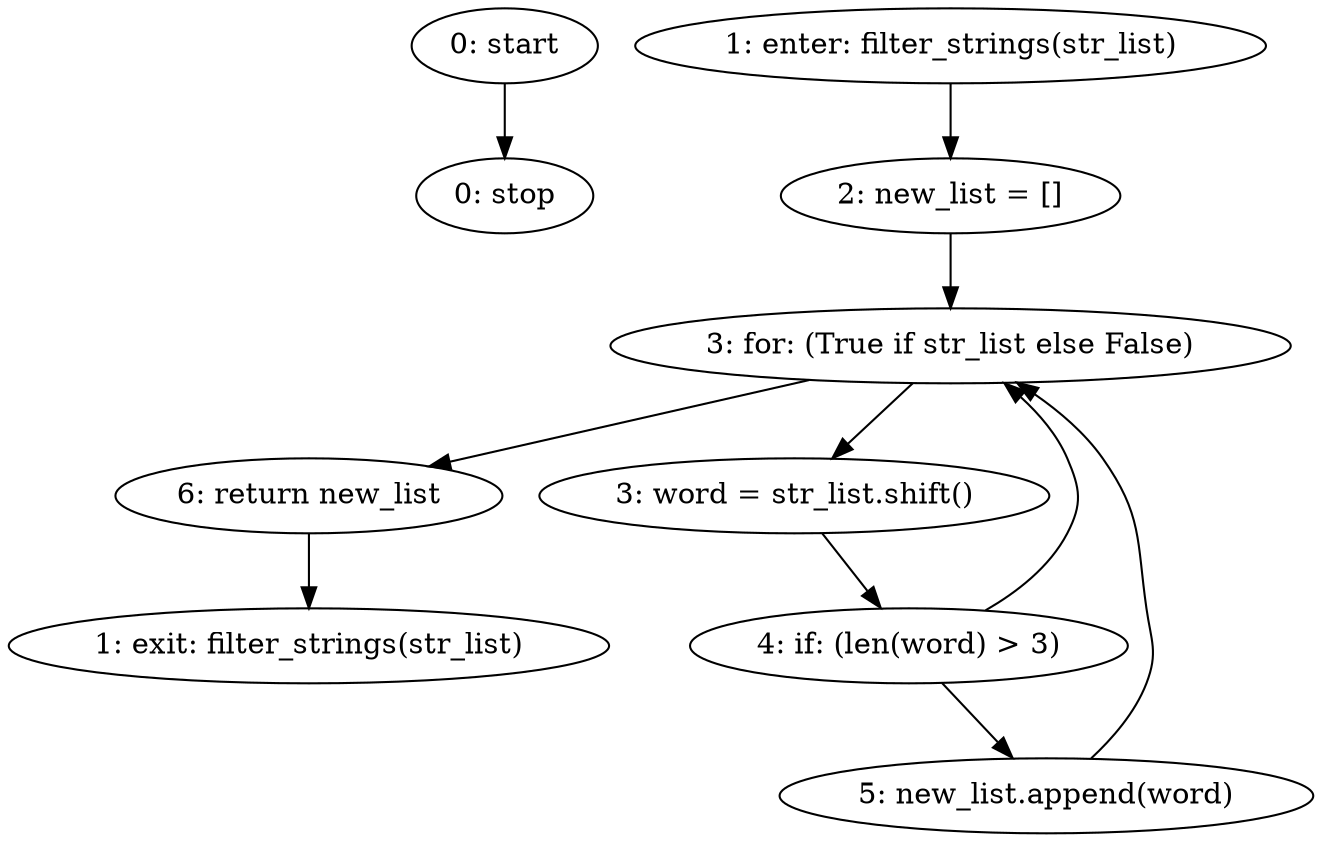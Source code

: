 strict digraph "" {
	node [label="\N"];
	0	[label="0: start"];
	9	[label="0: stop"];
	0 -> 9;
	1	[label="1: enter: filter_strings(str_list)"];
	3	[label="2: new_list = []"];
	1 -> 3;
	2	[label="1: exit: filter_strings(str_list)"];
	8	[label="6: return new_list"];
	8 -> 2;
	4	[label="3: for: (True if str_list else False)"];
	3 -> 4;
	4 -> 8;
	5	[label="3: word = str_list.shift()"];
	4 -> 5;
	7	[label="5: new_list.append(word)"];
	7 -> 4;
	6	[label="4: if: (len(word) > 3)"];
	6 -> 4;
	6 -> 7;
	5 -> 6;
}

